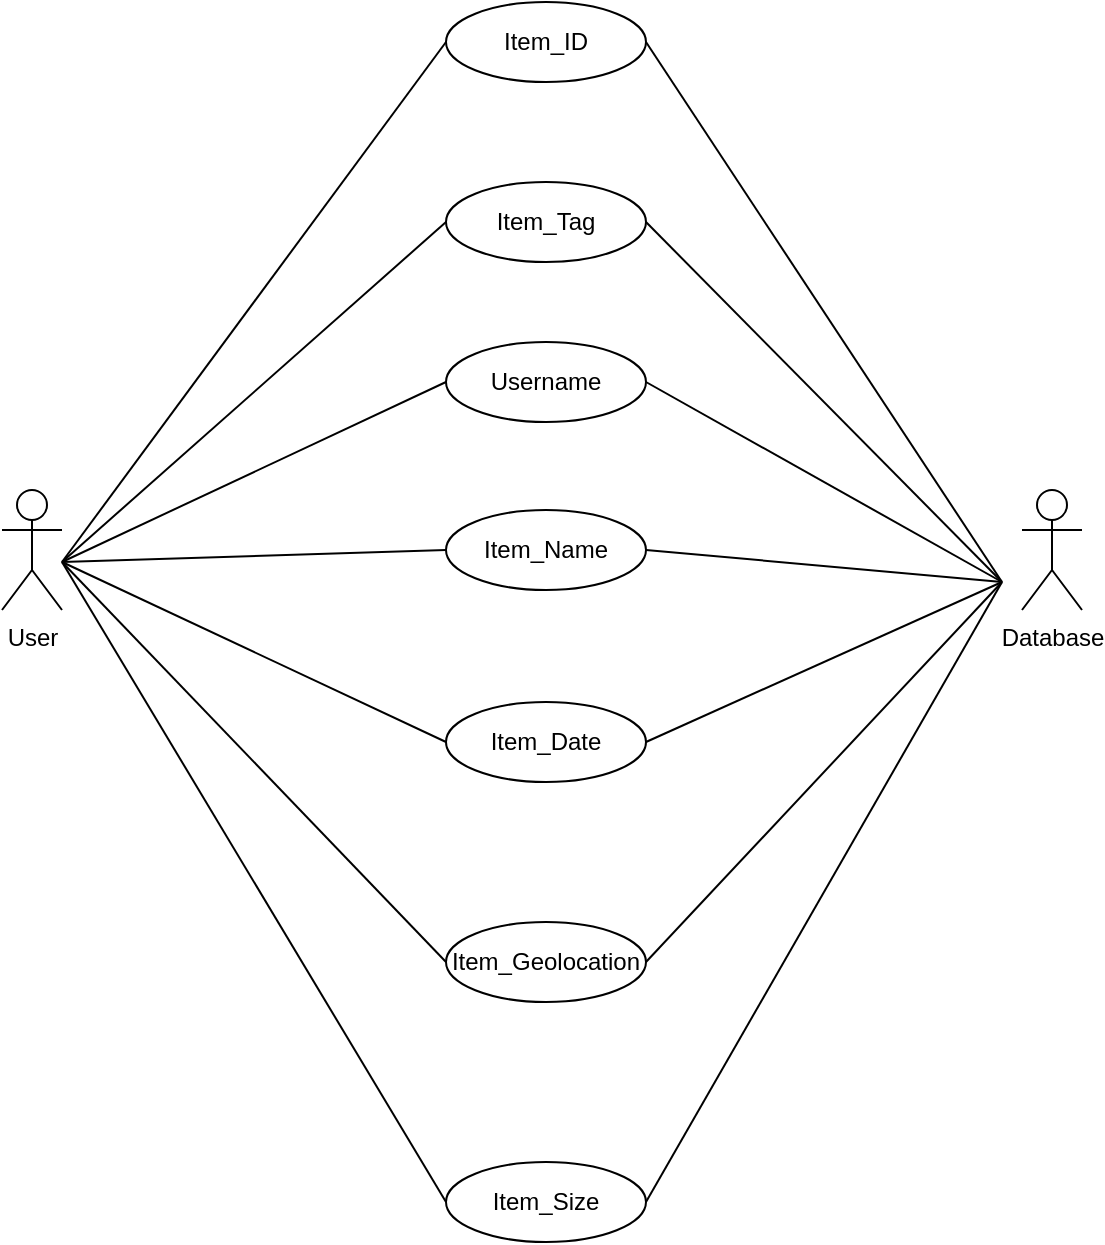 <mxfile version="15.7.3" type="device"><diagram id="SiVxEf7K0PfWqRrSsd27" name="Page-1"><mxGraphModel dx="1351" dy="1036" grid="1" gridSize="10" guides="1" tooltips="1" connect="1" arrows="1" fold="1" page="1" pageScale="1" pageWidth="583" pageHeight="827" math="0" shadow="0"><root><mxCell id="0"/><mxCell id="1" parent="0"/><mxCell id="Gjk7cnXMwKGULVmqAAdp-1" value="Database" style="shape=umlActor;verticalLabelPosition=bottom;verticalAlign=top;html=1;outlineConnect=0;" vertex="1" parent="1"><mxGeometry x="530" y="384" width="30" height="60" as="geometry"/></mxCell><mxCell id="Gjk7cnXMwKGULVmqAAdp-2" value="User" style="shape=umlActor;verticalLabelPosition=bottom;verticalAlign=top;html=1;outlineConnect=0;" vertex="1" parent="1"><mxGeometry x="20" y="384" width="30" height="60" as="geometry"/></mxCell><mxCell id="Gjk7cnXMwKGULVmqAAdp-5" value="Item_ID" style="ellipse;whiteSpace=wrap;html=1;align=center;newEdgeStyle={&quot;edgeStyle&quot;:&quot;entityRelationEdgeStyle&quot;,&quot;startArrow&quot;:&quot;none&quot;,&quot;endArrow&quot;:&quot;none&quot;,&quot;segment&quot;:10,&quot;curved&quot;:1};treeFolding=1;treeMoving=1;" vertex="1" parent="1"><mxGeometry x="242" y="140" width="100" height="40" as="geometry"/></mxCell><mxCell id="Gjk7cnXMwKGULVmqAAdp-6" value="Username" style="ellipse;whiteSpace=wrap;html=1;align=center;newEdgeStyle={&quot;edgeStyle&quot;:&quot;entityRelationEdgeStyle&quot;,&quot;startArrow&quot;:&quot;none&quot;,&quot;endArrow&quot;:&quot;none&quot;,&quot;segment&quot;:10,&quot;curved&quot;:1};treeFolding=1;treeMoving=1;" vertex="1" parent="1"><mxGeometry x="242" y="310" width="100" height="40" as="geometry"/></mxCell><mxCell id="Gjk7cnXMwKGULVmqAAdp-7" value="Item_Date" style="ellipse;whiteSpace=wrap;html=1;align=center;newEdgeStyle={&quot;edgeStyle&quot;:&quot;entityRelationEdgeStyle&quot;,&quot;startArrow&quot;:&quot;none&quot;,&quot;endArrow&quot;:&quot;none&quot;,&quot;segment&quot;:10,&quot;curved&quot;:1};treeFolding=1;treeMoving=1;" vertex="1" parent="1"><mxGeometry x="242" y="490" width="100" height="40" as="geometry"/></mxCell><mxCell id="Gjk7cnXMwKGULVmqAAdp-8" value="Item_Name" style="ellipse;whiteSpace=wrap;html=1;align=center;newEdgeStyle={&quot;edgeStyle&quot;:&quot;entityRelationEdgeStyle&quot;,&quot;startArrow&quot;:&quot;none&quot;,&quot;endArrow&quot;:&quot;none&quot;,&quot;segment&quot;:10,&quot;curved&quot;:1};treeFolding=1;treeMoving=1;" vertex="1" parent="1"><mxGeometry x="242" y="394" width="100" height="40" as="geometry"/></mxCell><mxCell id="Gjk7cnXMwKGULVmqAAdp-9" value="Item_Size" style="ellipse;whiteSpace=wrap;html=1;align=center;newEdgeStyle={&quot;edgeStyle&quot;:&quot;entityRelationEdgeStyle&quot;,&quot;startArrow&quot;:&quot;none&quot;,&quot;endArrow&quot;:&quot;none&quot;,&quot;segment&quot;:10,&quot;curved&quot;:1};treeFolding=1;treeMoving=1;" vertex="1" parent="1"><mxGeometry x="242" y="720" width="100" height="40" as="geometry"/></mxCell><mxCell id="Gjk7cnXMwKGULVmqAAdp-10" value="Item_Geolocation" style="ellipse;whiteSpace=wrap;html=1;align=center;newEdgeStyle={&quot;edgeStyle&quot;:&quot;entityRelationEdgeStyle&quot;,&quot;startArrow&quot;:&quot;none&quot;,&quot;endArrow&quot;:&quot;none&quot;,&quot;segment&quot;:10,&quot;curved&quot;:1};treeFolding=1;treeMoving=1;" vertex="1" parent="1"><mxGeometry x="242" y="600" width="100" height="40" as="geometry"/></mxCell><mxCell id="Gjk7cnXMwKGULVmqAAdp-11" value="Item_Tag" style="ellipse;whiteSpace=wrap;html=1;align=center;newEdgeStyle={&quot;edgeStyle&quot;:&quot;entityRelationEdgeStyle&quot;,&quot;startArrow&quot;:&quot;none&quot;,&quot;endArrow&quot;:&quot;none&quot;,&quot;segment&quot;:10,&quot;curved&quot;:1};treeFolding=1;treeMoving=1;" vertex="1" parent="1"><mxGeometry x="242" y="230" width="100" height="40" as="geometry"/></mxCell><mxCell id="Gjk7cnXMwKGULVmqAAdp-23" value="" style="endArrow=none;html=1;rounded=0;fontSize=4;exitX=1;exitY=0.5;exitDx=0;exitDy=0;" edge="1" parent="1" source="Gjk7cnXMwKGULVmqAAdp-6"><mxGeometry relative="1" as="geometry"><mxPoint x="440" y="510" as="sourcePoint"/><mxPoint x="520" y="430" as="targetPoint"/></mxGeometry></mxCell><mxCell id="Gjk7cnXMwKGULVmqAAdp-24" value="" style="endArrow=none;html=1;rounded=0;fontSize=4;exitX=1;exitY=0.5;exitDx=0;exitDy=0;" edge="1" parent="1" source="Gjk7cnXMwKGULVmqAAdp-8"><mxGeometry relative="1" as="geometry"><mxPoint x="352" y="420" as="sourcePoint"/><mxPoint x="520" y="430" as="targetPoint"/></mxGeometry></mxCell><mxCell id="Gjk7cnXMwKGULVmqAAdp-25" value="" style="endArrow=none;html=1;rounded=0;fontSize=4;exitX=1;exitY=0.5;exitDx=0;exitDy=0;" edge="1" parent="1" source="Gjk7cnXMwKGULVmqAAdp-7"><mxGeometry relative="1" as="geometry"><mxPoint x="362" y="430" as="sourcePoint"/><mxPoint x="520" y="430" as="targetPoint"/></mxGeometry></mxCell><mxCell id="Gjk7cnXMwKGULVmqAAdp-26" value="" style="endArrow=none;html=1;rounded=0;fontSize=4;exitX=0;exitY=0.5;exitDx=0;exitDy=0;" edge="1" parent="1" source="Gjk7cnXMwKGULVmqAAdp-7"><mxGeometry x="50" y="340" as="geometry"><mxPoint x="228" y="520" as="sourcePoint"/><mxPoint x="50" y="420" as="targetPoint"/></mxGeometry></mxCell><mxCell id="Gjk7cnXMwKGULVmqAAdp-27" value="" style="endArrow=none;html=1;rounded=0;fontSize=4;exitX=0;exitY=0.5;exitDx=0;exitDy=0;" edge="1" parent="1" source="Gjk7cnXMwKGULVmqAAdp-8"><mxGeometry x="50" y="340" as="geometry"><mxPoint x="228" y="436" as="sourcePoint"/><mxPoint x="50" y="420" as="targetPoint"/></mxGeometry></mxCell><mxCell id="Gjk7cnXMwKGULVmqAAdp-28" value="" style="endArrow=none;html=1;rounded=0;fontSize=4;exitX=0;exitY=0.5;exitDx=0;exitDy=0;" edge="1" parent="1" source="Gjk7cnXMwKGULVmqAAdp-6"><mxGeometry x="50" y="340" as="geometry"><mxPoint x="228" y="340" as="sourcePoint"/><mxPoint x="50" y="420" as="targetPoint"/></mxGeometry></mxCell><mxCell id="Gjk7cnXMwKGULVmqAAdp-30" value="" style="endArrow=none;html=1;rounded=0;fontSize=4;exitX=1;exitY=0.5;exitDx=0;exitDy=0;" edge="1" parent="1" source="Gjk7cnXMwKGULVmqAAdp-10"><mxGeometry relative="1" as="geometry"><mxPoint x="440" y="510" as="sourcePoint"/><mxPoint x="520" y="430" as="targetPoint"/></mxGeometry></mxCell><mxCell id="Gjk7cnXMwKGULVmqAAdp-31" value="" style="endArrow=none;html=1;rounded=0;fontSize=4;entryX=0;entryY=0.5;entryDx=0;entryDy=0;" edge="1" parent="1" target="Gjk7cnXMwKGULVmqAAdp-10"><mxGeometry relative="1" as="geometry"><mxPoint x="50" y="420" as="sourcePoint"/><mxPoint x="210" y="540" as="targetPoint"/></mxGeometry></mxCell><mxCell id="Gjk7cnXMwKGULVmqAAdp-32" value="" style="endArrow=none;html=1;rounded=0;fontSize=4;entryX=0;entryY=0.5;entryDx=0;entryDy=0;" edge="1" parent="1" target="Gjk7cnXMwKGULVmqAAdp-9"><mxGeometry relative="1" as="geometry"><mxPoint x="50" y="420" as="sourcePoint"/><mxPoint x="230" y="700" as="targetPoint"/></mxGeometry></mxCell><mxCell id="Gjk7cnXMwKGULVmqAAdp-33" value="" style="endArrow=none;html=1;rounded=0;fontSize=4;exitX=1;exitY=0.5;exitDx=0;exitDy=0;" edge="1" parent="1" source="Gjk7cnXMwKGULVmqAAdp-9"><mxGeometry relative="1" as="geometry"><mxPoint x="490" y="720" as="sourcePoint"/><mxPoint x="520" y="430" as="targetPoint"/></mxGeometry></mxCell><mxCell id="Gjk7cnXMwKGULVmqAAdp-34" value="" style="endArrow=none;html=1;rounded=0;fontSize=4;entryX=0;entryY=0.5;entryDx=0;entryDy=0;" edge="1" parent="1" target="Gjk7cnXMwKGULVmqAAdp-11"><mxGeometry relative="1" as="geometry"><mxPoint x="50" y="420" as="sourcePoint"/><mxPoint x="200" y="270" as="targetPoint"/></mxGeometry></mxCell><mxCell id="Gjk7cnXMwKGULVmqAAdp-35" value="" style="endArrow=none;html=1;rounded=0;fontSize=4;entryX=0;entryY=0.5;entryDx=0;entryDy=0;" edge="1" parent="1" target="Gjk7cnXMwKGULVmqAAdp-5"><mxGeometry relative="1" as="geometry"><mxPoint x="50" y="420" as="sourcePoint"/><mxPoint x="252" y="260" as="targetPoint"/></mxGeometry></mxCell><mxCell id="Gjk7cnXMwKGULVmqAAdp-36" value="" style="endArrow=none;html=1;rounded=0;fontSize=4;exitX=1;exitY=0.5;exitDx=0;exitDy=0;" edge="1" parent="1" source="Gjk7cnXMwKGULVmqAAdp-5"><mxGeometry relative="1" as="geometry"><mxPoint x="60" y="290" as="sourcePoint"/><mxPoint x="520" y="430" as="targetPoint"/></mxGeometry></mxCell><mxCell id="Gjk7cnXMwKGULVmqAAdp-37" value="" style="endArrow=none;html=1;rounded=0;fontSize=4;exitX=1;exitY=0.5;exitDx=0;exitDy=0;" edge="1" parent="1"><mxGeometry relative="1" as="geometry"><mxPoint x="342" y="250" as="sourcePoint"/><mxPoint x="520" y="430" as="targetPoint"/></mxGeometry></mxCell></root></mxGraphModel></diagram></mxfile>